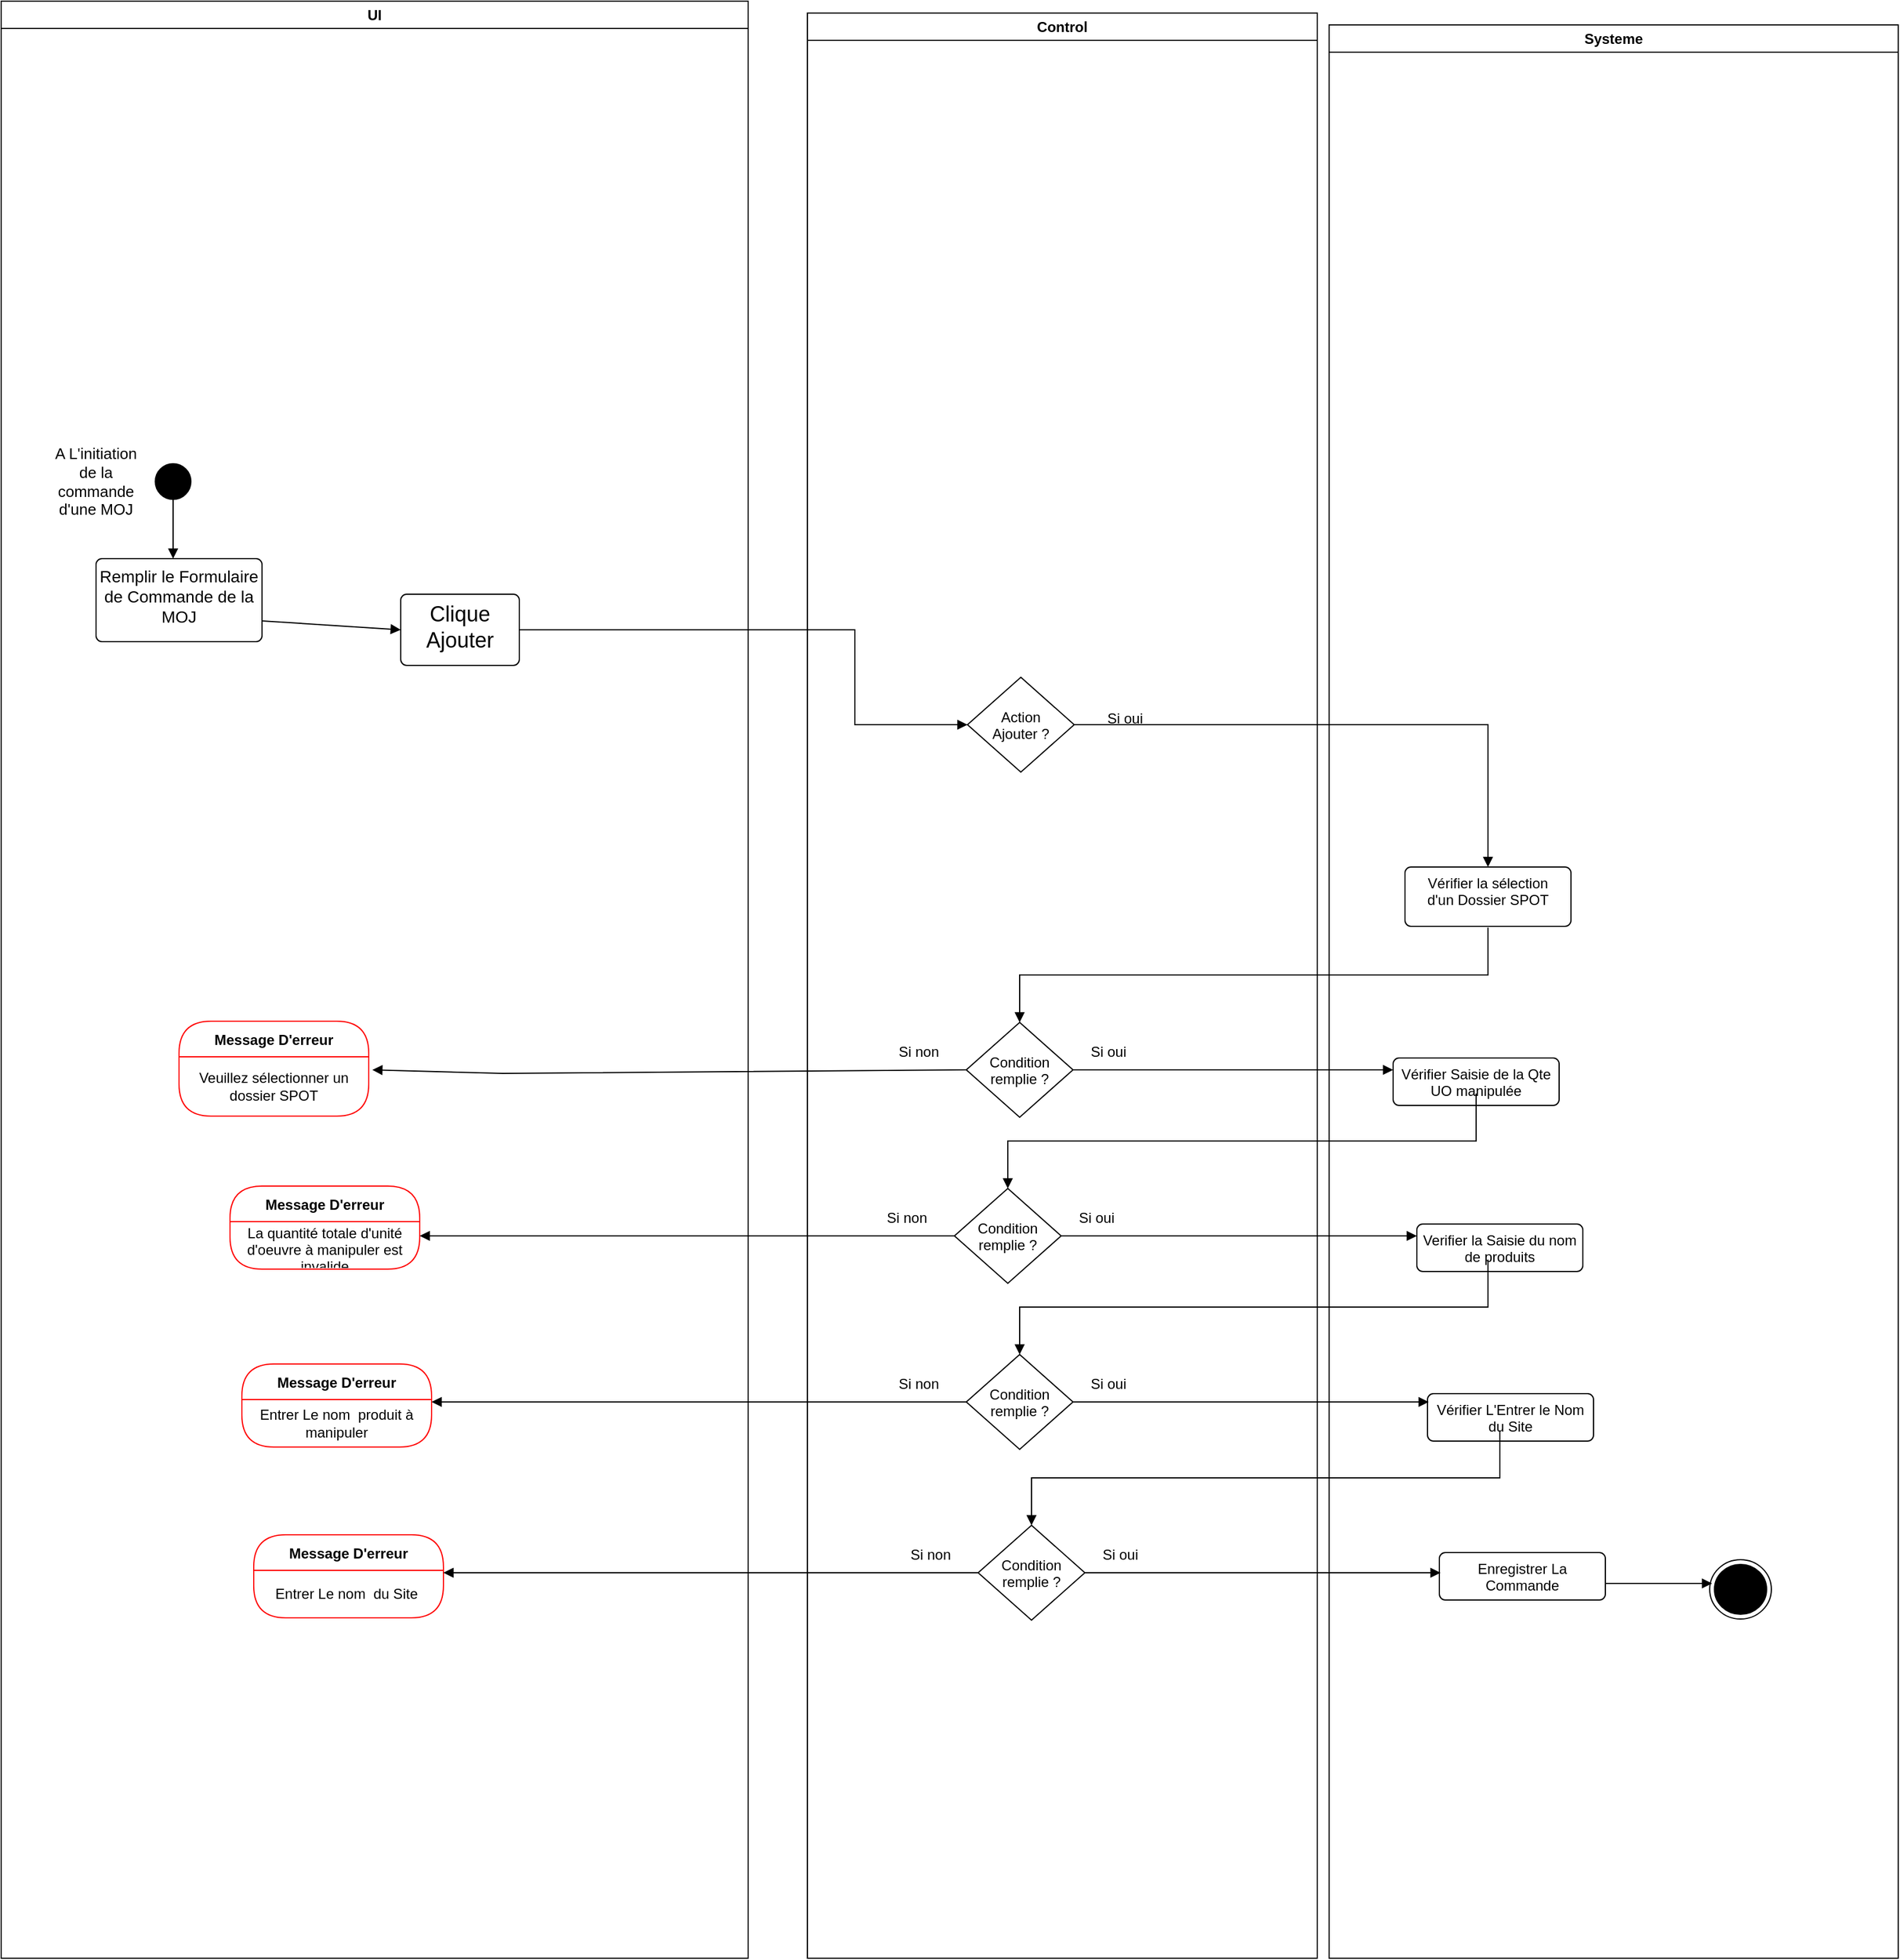 <mxfile version="24.6.4" type="github">
  <diagram name="Page-1" id="N0sai5rMrrY0F3zr6f8l">
    <mxGraphModel dx="2039" dy="1472" grid="1" gridSize="10" guides="1" tooltips="1" connect="1" arrows="1" fold="1" page="1" pageScale="1" pageWidth="827" pageHeight="1169" math="0" shadow="0">
      <root>
        <mxCell id="0" />
        <mxCell id="1" parent="0" />
        <mxCell id="fCrDYHlRK2Hdh-oU7TC4-1" value="UI" style="swimlane;whiteSpace=wrap;html=1;" vertex="1" parent="1">
          <mxGeometry x="-780" y="50" width="630" height="1650" as="geometry">
            <mxRectangle x="-800" y="40" width="140" height="30" as="alternateBounds" />
          </mxGeometry>
        </mxCell>
        <mxCell id="fCrDYHlRK2Hdh-oU7TC4-2" value="" style="ellipse;fillColor=strokeColor;html=1;" vertex="1" parent="fCrDYHlRK2Hdh-oU7TC4-1">
          <mxGeometry x="130" y="390" width="30" height="30" as="geometry" />
        </mxCell>
        <mxCell id="fCrDYHlRK2Hdh-oU7TC4-3" value="" style="html=1;verticalAlign=bottom;labelBackgroundColor=none;endArrow=block;endFill=1;rounded=0;exitX=0.5;exitY=1;exitDx=0;exitDy=0;" edge="1" parent="fCrDYHlRK2Hdh-oU7TC4-1" source="fCrDYHlRK2Hdh-oU7TC4-2">
          <mxGeometry width="160" relative="1" as="geometry">
            <mxPoint x="170" y="650" as="sourcePoint" />
            <mxPoint x="145" y="470" as="targetPoint" />
          </mxGeometry>
        </mxCell>
        <mxCell id="fCrDYHlRK2Hdh-oU7TC4-4" value="&lt;span style=&quot;font-size: 13px;&quot;&gt;A L&#39;initiation de la commande d&#39;une MOJ&lt;/span&gt;" style="text;html=1;align=center;verticalAlign=middle;whiteSpace=wrap;rounded=0;" vertex="1" parent="fCrDYHlRK2Hdh-oU7TC4-1">
          <mxGeometry x="40" y="360" width="80" height="90" as="geometry" />
        </mxCell>
        <mxCell id="fCrDYHlRK2Hdh-oU7TC4-5" value="&lt;font style=&quot;font-size: 14px;&quot;&gt;Remplir le Formulaire de Commande de la MOJ&lt;/font&gt;" style="html=1;align=center;verticalAlign=top;rounded=1;absoluteArcSize=1;arcSize=10;dashed=0;whiteSpace=wrap;" vertex="1" parent="fCrDYHlRK2Hdh-oU7TC4-1">
          <mxGeometry x="80" y="470" width="140" height="70" as="geometry" />
        </mxCell>
        <mxCell id="fCrDYHlRK2Hdh-oU7TC4-6" value="Message D&#39;erreur" style="swimlane;fontStyle=1;align=center;verticalAlign=middle;childLayout=stackLayout;horizontal=1;startSize=30;horizontalStack=0;resizeParent=0;resizeLast=1;container=0;fontColor=#000000;collapsible=0;rounded=1;arcSize=30;strokeColor=#ff0000;fillColor=#ffffff;swimlaneFillColor=#ffffff;dropTarget=0;labelBorderColor=none;labelBackgroundColor=none;" vertex="1" parent="fCrDYHlRK2Hdh-oU7TC4-1">
          <mxGeometry x="193" y="999" width="160" height="70" as="geometry" />
        </mxCell>
        <mxCell id="fCrDYHlRK2Hdh-oU7TC4-7" value="La quantité totale d&#39;unité d&#39;oeuvre à manipuler est invalide" style="text;html=1;strokeColor=none;fillColor=none;align=center;verticalAlign=middle;spacingLeft=4;spacingRight=4;whiteSpace=wrap;overflow=hidden;rotatable=0;fontColor=#000000;" vertex="1" parent="fCrDYHlRK2Hdh-oU7TC4-6">
          <mxGeometry y="30" width="160" height="40" as="geometry" />
        </mxCell>
        <mxCell id="fCrDYHlRK2Hdh-oU7TC4-8" value="&lt;font style=&quot;font-size: 18px;&quot;&gt;Clique Ajouter&lt;/font&gt;" style="html=1;align=center;verticalAlign=top;rounded=1;absoluteArcSize=1;arcSize=10;dashed=0;whiteSpace=wrap;" vertex="1" parent="fCrDYHlRK2Hdh-oU7TC4-1">
          <mxGeometry x="337" y="500" width="100" height="60" as="geometry" />
        </mxCell>
        <mxCell id="fCrDYHlRK2Hdh-oU7TC4-9" value="" style="html=1;verticalAlign=bottom;labelBackgroundColor=none;endArrow=block;endFill=1;rounded=0;entryX=0;entryY=0.5;entryDx=0;entryDy=0;exitX=1;exitY=0.75;exitDx=0;exitDy=0;" edge="1" parent="fCrDYHlRK2Hdh-oU7TC4-1" source="fCrDYHlRK2Hdh-oU7TC4-5" target="fCrDYHlRK2Hdh-oU7TC4-8">
          <mxGeometry width="160" relative="1" as="geometry">
            <mxPoint x="231" y="509.44" as="sourcePoint" />
            <mxPoint x="347" y="429" as="targetPoint" />
          </mxGeometry>
        </mxCell>
        <mxCell id="fCrDYHlRK2Hdh-oU7TC4-10" value="Message D&#39;erreur" style="swimlane;fontStyle=1;align=center;verticalAlign=middle;childLayout=stackLayout;horizontal=1;startSize=30;horizontalStack=0;resizeParent=0;resizeLast=1;container=0;fontColor=#000000;collapsible=0;rounded=1;arcSize=30;strokeColor=#ff0000;fillColor=#ffffff;swimlaneFillColor=#ffffff;dropTarget=0;labelBorderColor=none;labelBackgroundColor=none;" vertex="1" parent="fCrDYHlRK2Hdh-oU7TC4-1">
          <mxGeometry x="150" y="860" width="160" height="80" as="geometry" />
        </mxCell>
        <mxCell id="fCrDYHlRK2Hdh-oU7TC4-11" value="Veuillez sélectionner un dossier SPOT" style="text;html=1;strokeColor=none;fillColor=none;align=center;verticalAlign=middle;spacingLeft=4;spacingRight=4;whiteSpace=wrap;overflow=hidden;rotatable=0;fontColor=#000000;" vertex="1" parent="fCrDYHlRK2Hdh-oU7TC4-10">
          <mxGeometry y="30" width="160" height="50" as="geometry" />
        </mxCell>
        <mxCell id="fCrDYHlRK2Hdh-oU7TC4-12" value="Control" style="swimlane;whiteSpace=wrap;html=1;" vertex="1" parent="1">
          <mxGeometry x="-100" y="60" width="430" height="1640" as="geometry">
            <mxRectangle x="90" y="40" width="90" height="30" as="alternateBounds" />
          </mxGeometry>
        </mxCell>
        <mxCell id="fCrDYHlRK2Hdh-oU7TC4-13" value="Action&#xa;Ajouter ?" style="rhombus;" vertex="1" parent="fCrDYHlRK2Hdh-oU7TC4-12">
          <mxGeometry x="135" y="560" width="90" height="80" as="geometry" />
        </mxCell>
        <mxCell id="fCrDYHlRK2Hdh-oU7TC4-14" value="Si oui" style="text;html=1;align=center;verticalAlign=middle;whiteSpace=wrap;rounded=0;" vertex="1" parent="fCrDYHlRK2Hdh-oU7TC4-12">
          <mxGeometry x="238" y="580" width="60" height="30" as="geometry" />
        </mxCell>
        <mxCell id="fCrDYHlRK2Hdh-oU7TC4-15" value="Systeme" style="swimlane;whiteSpace=wrap;html=1;" vertex="1" parent="1">
          <mxGeometry x="340" y="70" width="480" height="1630" as="geometry" />
        </mxCell>
        <mxCell id="fCrDYHlRK2Hdh-oU7TC4-16" value="Vérifier la sélection d&#39;un&lt;span style=&quot;background-color: initial;&quot;&gt;&amp;nbsp;Dossier SPOT&lt;/span&gt;" style="html=1;align=center;verticalAlign=top;rounded=1;absoluteArcSize=1;arcSize=10;dashed=0;whiteSpace=wrap;" vertex="1" parent="fCrDYHlRK2Hdh-oU7TC4-15">
          <mxGeometry x="64" y="710" width="140" height="50" as="geometry" />
        </mxCell>
        <mxCell id="fCrDYHlRK2Hdh-oU7TC4-17" value="Vérifier Saisie de la Qte UO manipulée" style="html=1;align=center;verticalAlign=top;rounded=1;absoluteArcSize=1;arcSize=10;dashed=0;whiteSpace=wrap;" vertex="1" parent="fCrDYHlRK2Hdh-oU7TC4-15">
          <mxGeometry x="54" y="871" width="140" height="40" as="geometry" />
        </mxCell>
        <mxCell id="fCrDYHlRK2Hdh-oU7TC4-18" value="Verifier la Saisie du nom de produits" style="html=1;align=center;verticalAlign=top;rounded=1;absoluteArcSize=1;arcSize=10;dashed=0;whiteSpace=wrap;" vertex="1" parent="fCrDYHlRK2Hdh-oU7TC4-15">
          <mxGeometry x="74" y="1011" width="140" height="40" as="geometry" />
        </mxCell>
        <mxCell id="fCrDYHlRK2Hdh-oU7TC4-19" value="Vérifier L&#39;Entrer le Nom du Site" style="html=1;align=center;verticalAlign=top;rounded=1;absoluteArcSize=1;arcSize=10;dashed=0;whiteSpace=wrap;" vertex="1" parent="fCrDYHlRK2Hdh-oU7TC4-15">
          <mxGeometry x="83" y="1154" width="140" height="40" as="geometry" />
        </mxCell>
        <mxCell id="fCrDYHlRK2Hdh-oU7TC4-20" value="" style="ellipse;html=1;shape=endState;fillColor=strokeColor;" vertex="1" parent="fCrDYHlRK2Hdh-oU7TC4-15">
          <mxGeometry x="321" y="1294" width="52" height="50" as="geometry" />
        </mxCell>
        <mxCell id="fCrDYHlRK2Hdh-oU7TC4-21" value="" style="html=1;verticalAlign=bottom;labelBackgroundColor=none;endArrow=block;endFill=1;rounded=0;" edge="1" parent="fCrDYHlRK2Hdh-oU7TC4-15">
          <mxGeometry width="160" relative="1" as="geometry">
            <mxPoint x="233" y="1314" as="sourcePoint" />
            <mxPoint x="323" y="1314" as="targetPoint" />
          </mxGeometry>
        </mxCell>
        <mxCell id="fCrDYHlRK2Hdh-oU7TC4-22" value="Condition&#xa;remplie ?" style="rhombus;" vertex="1" parent="1">
          <mxGeometry x="34" y="911" width="90" height="80" as="geometry" />
        </mxCell>
        <mxCell id="fCrDYHlRK2Hdh-oU7TC4-23" value="" style="html=1;verticalAlign=bottom;labelBackgroundColor=none;endArrow=block;endFill=1;rounded=0;entryX=0.5;entryY=0;entryDx=0;entryDy=0;exitX=0.571;exitY=1;exitDx=0;exitDy=0;exitPerimeter=0;" edge="1" parent="1" target="fCrDYHlRK2Hdh-oU7TC4-22">
          <mxGeometry width="160" relative="1" as="geometry">
            <mxPoint x="474" y="831" as="sourcePoint" />
            <mxPoint x="484" y="901" as="targetPoint" />
            <Array as="points">
              <mxPoint x="474" y="871" />
              <mxPoint x="79" y="871" />
            </Array>
          </mxGeometry>
        </mxCell>
        <mxCell id="fCrDYHlRK2Hdh-oU7TC4-24" value="Si non" style="text;html=1;align=center;verticalAlign=middle;whiteSpace=wrap;rounded=0;" vertex="1" parent="1">
          <mxGeometry x="-36" y="921" width="60" height="30" as="geometry" />
        </mxCell>
        <mxCell id="fCrDYHlRK2Hdh-oU7TC4-25" value="Si oui" style="text;html=1;align=center;verticalAlign=middle;whiteSpace=wrap;rounded=0;" vertex="1" parent="1">
          <mxGeometry x="124" y="921" width="60" height="30" as="geometry" />
        </mxCell>
        <mxCell id="fCrDYHlRK2Hdh-oU7TC4-26" value="" style="html=1;verticalAlign=bottom;labelBackgroundColor=none;endArrow=block;endFill=1;rounded=0;exitX=1;exitY=0.5;exitDx=0;exitDy=0;exitPerimeter=0;" edge="1" parent="1">
          <mxGeometry width="160" relative="1" as="geometry">
            <mxPoint x="124" y="951" as="sourcePoint" />
            <mxPoint x="394" y="951" as="targetPoint" />
            <Array as="points" />
          </mxGeometry>
        </mxCell>
        <mxCell id="fCrDYHlRK2Hdh-oU7TC4-27" value="" style="html=1;verticalAlign=bottom;labelBackgroundColor=none;endArrow=block;endFill=1;rounded=0;exitX=0;exitY=0.5;exitDx=0;exitDy=0;" edge="1" parent="1">
          <mxGeometry width="160" relative="1" as="geometry">
            <mxPoint x="34" y="951" as="sourcePoint" />
            <mxPoint x="-467" y="951" as="targetPoint" />
            <Array as="points">
              <mxPoint x="-357" y="954" />
            </Array>
          </mxGeometry>
        </mxCell>
        <mxCell id="fCrDYHlRK2Hdh-oU7TC4-28" value="Condition&#xa;remplie ?" style="rhombus;" vertex="1" parent="1">
          <mxGeometry x="24" y="1051" width="90" height="80" as="geometry" />
        </mxCell>
        <mxCell id="fCrDYHlRK2Hdh-oU7TC4-29" value="Si non" style="text;html=1;align=center;verticalAlign=middle;whiteSpace=wrap;rounded=0;" vertex="1" parent="1">
          <mxGeometry x="-46" y="1061" width="60" height="30" as="geometry" />
        </mxCell>
        <mxCell id="fCrDYHlRK2Hdh-oU7TC4-30" value="Si oui" style="text;html=1;align=center;verticalAlign=middle;whiteSpace=wrap;rounded=0;" vertex="1" parent="1">
          <mxGeometry x="114" y="1061" width="60" height="30" as="geometry" />
        </mxCell>
        <mxCell id="fCrDYHlRK2Hdh-oU7TC4-31" value="" style="html=1;verticalAlign=bottom;labelBackgroundColor=none;endArrow=block;endFill=1;rounded=0;entryX=0.5;entryY=0;entryDx=0;entryDy=0;exitX=0.571;exitY=1;exitDx=0;exitDy=0;exitPerimeter=0;" edge="1" parent="1" target="fCrDYHlRK2Hdh-oU7TC4-28">
          <mxGeometry width="160" relative="1" as="geometry">
            <mxPoint x="464" y="971" as="sourcePoint" />
            <mxPoint x="474" y="1041" as="targetPoint" />
            <Array as="points">
              <mxPoint x="464" y="1011" />
              <mxPoint x="69" y="1011" />
            </Array>
          </mxGeometry>
        </mxCell>
        <mxCell id="fCrDYHlRK2Hdh-oU7TC4-32" value="" style="html=1;verticalAlign=bottom;labelBackgroundColor=none;endArrow=block;endFill=1;rounded=0;exitX=1;exitY=0.5;exitDx=0;exitDy=0;exitPerimeter=0;" edge="1" parent="1" source="fCrDYHlRK2Hdh-oU7TC4-28">
          <mxGeometry width="160" relative="1" as="geometry">
            <mxPoint x="114" y="1083" as="sourcePoint" />
            <mxPoint x="414" y="1091" as="targetPoint" />
            <Array as="points">
              <mxPoint x="334" y="1091" />
            </Array>
          </mxGeometry>
        </mxCell>
        <mxCell id="fCrDYHlRK2Hdh-oU7TC4-33" value="" style="html=1;verticalAlign=bottom;labelBackgroundColor=none;endArrow=block;endFill=1;rounded=0;exitX=0;exitY=0.5;exitDx=0;exitDy=0;" edge="1" parent="1" source="fCrDYHlRK2Hdh-oU7TC4-28">
          <mxGeometry width="160" relative="1" as="geometry">
            <mxPoint x="24" y="1080" as="sourcePoint" />
            <mxPoint x="-427" y="1091" as="targetPoint" />
            <Array as="points" />
          </mxGeometry>
        </mxCell>
        <mxCell id="fCrDYHlRK2Hdh-oU7TC4-34" value="Message D&#39;erreur" style="swimlane;fontStyle=1;align=center;verticalAlign=middle;childLayout=stackLayout;horizontal=1;startSize=30;horizontalStack=0;resizeParent=0;resizeLast=1;container=0;fontColor=#000000;collapsible=0;rounded=1;arcSize=30;strokeColor=#ff0000;fillColor=#ffffff;swimlaneFillColor=#ffffff;dropTarget=0;labelBorderColor=none;labelBackgroundColor=none;" vertex="1" parent="1">
          <mxGeometry x="-577" y="1199" width="160" height="70" as="geometry" />
        </mxCell>
        <mxCell id="fCrDYHlRK2Hdh-oU7TC4-35" value="Entrer Le nom&amp;nbsp; produit à manipuler" style="text;html=1;strokeColor=none;fillColor=none;align=center;verticalAlign=middle;spacingLeft=4;spacingRight=4;whiteSpace=wrap;overflow=hidden;rotatable=0;fontColor=#000000;" vertex="1" parent="fCrDYHlRK2Hdh-oU7TC4-34">
          <mxGeometry y="30" width="160" height="40" as="geometry" />
        </mxCell>
        <mxCell id="fCrDYHlRK2Hdh-oU7TC4-36" value="Condition&#xa;remplie ?" style="rhombus;" vertex="1" parent="1">
          <mxGeometry x="34" y="1191" width="90" height="80" as="geometry" />
        </mxCell>
        <mxCell id="fCrDYHlRK2Hdh-oU7TC4-37" value="Si non" style="text;html=1;align=center;verticalAlign=middle;whiteSpace=wrap;rounded=0;" vertex="1" parent="1">
          <mxGeometry x="-36" y="1201" width="60" height="30" as="geometry" />
        </mxCell>
        <mxCell id="fCrDYHlRK2Hdh-oU7TC4-38" value="Si oui" style="text;html=1;align=center;verticalAlign=middle;whiteSpace=wrap;rounded=0;" vertex="1" parent="1">
          <mxGeometry x="124" y="1201" width="60" height="30" as="geometry" />
        </mxCell>
        <mxCell id="fCrDYHlRK2Hdh-oU7TC4-39" value="" style="html=1;verticalAlign=bottom;labelBackgroundColor=none;endArrow=block;endFill=1;rounded=0;entryX=0.5;entryY=0;entryDx=0;entryDy=0;exitX=0.571;exitY=1;exitDx=0;exitDy=0;exitPerimeter=0;" edge="1" parent="1" target="fCrDYHlRK2Hdh-oU7TC4-36">
          <mxGeometry width="160" relative="1" as="geometry">
            <mxPoint x="474" y="1111" as="sourcePoint" />
            <mxPoint x="484" y="1181" as="targetPoint" />
            <Array as="points">
              <mxPoint x="474" y="1151" />
              <mxPoint x="79" y="1151" />
            </Array>
          </mxGeometry>
        </mxCell>
        <mxCell id="fCrDYHlRK2Hdh-oU7TC4-40" value="" style="html=1;verticalAlign=bottom;labelBackgroundColor=none;endArrow=block;endFill=1;rounded=0;exitX=1;exitY=0.5;exitDx=0;exitDy=0;exitPerimeter=0;" edge="1" parent="1" source="fCrDYHlRK2Hdh-oU7TC4-36">
          <mxGeometry width="160" relative="1" as="geometry">
            <mxPoint x="124" y="1223" as="sourcePoint" />
            <mxPoint x="424" y="1231" as="targetPoint" />
            <Array as="points">
              <mxPoint x="344" y="1231" />
            </Array>
          </mxGeometry>
        </mxCell>
        <mxCell id="fCrDYHlRK2Hdh-oU7TC4-41" value="" style="html=1;verticalAlign=bottom;labelBackgroundColor=none;endArrow=block;endFill=1;rounded=0;exitX=0;exitY=0.5;exitDx=0;exitDy=0;" edge="1" parent="1" source="fCrDYHlRK2Hdh-oU7TC4-36">
          <mxGeometry width="160" relative="1" as="geometry">
            <mxPoint x="34" y="1220" as="sourcePoint" />
            <mxPoint x="-417" y="1231" as="targetPoint" />
            <Array as="points" />
          </mxGeometry>
        </mxCell>
        <mxCell id="fCrDYHlRK2Hdh-oU7TC4-42" value="Enregistrer La Commande" style="html=1;align=center;verticalAlign=top;rounded=1;absoluteArcSize=1;arcSize=10;dashed=0;whiteSpace=wrap;" vertex="1" parent="1">
          <mxGeometry x="433" y="1358" width="140" height="40" as="geometry" />
        </mxCell>
        <mxCell id="fCrDYHlRK2Hdh-oU7TC4-43" value="Message D&#39;erreur" style="swimlane;fontStyle=1;align=center;verticalAlign=middle;childLayout=stackLayout;horizontal=1;startSize=30;horizontalStack=0;resizeParent=0;resizeLast=1;container=0;fontColor=#000000;collapsible=0;rounded=1;arcSize=30;strokeColor=#ff0000;fillColor=#ffffff;swimlaneFillColor=#ffffff;dropTarget=0;labelBorderColor=none;labelBackgroundColor=none;" vertex="1" parent="1">
          <mxGeometry x="-567" y="1343" width="160" height="70" as="geometry" />
        </mxCell>
        <mxCell id="fCrDYHlRK2Hdh-oU7TC4-44" value="Entrer Le nom&amp;nbsp; du Site&amp;nbsp;" style="text;html=1;strokeColor=none;fillColor=none;align=center;verticalAlign=middle;spacingLeft=4;spacingRight=4;whiteSpace=wrap;overflow=hidden;rotatable=0;fontColor=#000000;" vertex="1" parent="fCrDYHlRK2Hdh-oU7TC4-43">
          <mxGeometry y="30" width="160" height="40" as="geometry" />
        </mxCell>
        <mxCell id="fCrDYHlRK2Hdh-oU7TC4-45" value="Condition&#xa;remplie ?" style="rhombus;" vertex="1" parent="1">
          <mxGeometry x="44" y="1335" width="90" height="80" as="geometry" />
        </mxCell>
        <mxCell id="fCrDYHlRK2Hdh-oU7TC4-46" value="Si non" style="text;html=1;align=center;verticalAlign=middle;whiteSpace=wrap;rounded=0;" vertex="1" parent="1">
          <mxGeometry x="-26" y="1345" width="60" height="30" as="geometry" />
        </mxCell>
        <mxCell id="fCrDYHlRK2Hdh-oU7TC4-47" value="Si oui" style="text;html=1;align=center;verticalAlign=middle;whiteSpace=wrap;rounded=0;" vertex="1" parent="1">
          <mxGeometry x="134" y="1345" width="60" height="30" as="geometry" />
        </mxCell>
        <mxCell id="fCrDYHlRK2Hdh-oU7TC4-48" value="" style="html=1;verticalAlign=bottom;labelBackgroundColor=none;endArrow=block;endFill=1;rounded=0;entryX=0.5;entryY=0;entryDx=0;entryDy=0;exitX=0.571;exitY=1;exitDx=0;exitDy=0;exitPerimeter=0;" edge="1" parent="1" target="fCrDYHlRK2Hdh-oU7TC4-45">
          <mxGeometry width="160" relative="1" as="geometry">
            <mxPoint x="484" y="1255" as="sourcePoint" />
            <mxPoint x="494" y="1325" as="targetPoint" />
            <Array as="points">
              <mxPoint x="484" y="1295" />
              <mxPoint x="89" y="1295" />
            </Array>
          </mxGeometry>
        </mxCell>
        <mxCell id="fCrDYHlRK2Hdh-oU7TC4-49" value="" style="html=1;verticalAlign=bottom;labelBackgroundColor=none;endArrow=block;endFill=1;rounded=0;exitX=1;exitY=0.5;exitDx=0;exitDy=0;exitPerimeter=0;" edge="1" parent="1" source="fCrDYHlRK2Hdh-oU7TC4-45">
          <mxGeometry width="160" relative="1" as="geometry">
            <mxPoint x="134" y="1367" as="sourcePoint" />
            <mxPoint x="434" y="1375" as="targetPoint" />
            <Array as="points">
              <mxPoint x="354" y="1375" />
            </Array>
          </mxGeometry>
        </mxCell>
        <mxCell id="fCrDYHlRK2Hdh-oU7TC4-50" value="" style="html=1;verticalAlign=bottom;labelBackgroundColor=none;endArrow=block;endFill=1;rounded=0;exitX=0;exitY=0.5;exitDx=0;exitDy=0;" edge="1" parent="1" source="fCrDYHlRK2Hdh-oU7TC4-45">
          <mxGeometry width="160" relative="1" as="geometry">
            <mxPoint x="44" y="1364" as="sourcePoint" />
            <mxPoint x="-407" y="1375" as="targetPoint" />
            <Array as="points" />
          </mxGeometry>
        </mxCell>
        <mxCell id="fCrDYHlRK2Hdh-oU7TC4-51" value="" style="html=1;verticalAlign=bottom;labelBackgroundColor=none;endArrow=block;endFill=1;rounded=0;exitX=1;exitY=0.5;exitDx=0;exitDy=0;entryX=0;entryY=0.5;entryDx=0;entryDy=0;" edge="1" parent="1" source="fCrDYHlRK2Hdh-oU7TC4-8" target="fCrDYHlRK2Hdh-oU7TC4-13">
          <mxGeometry width="160" relative="1" as="geometry">
            <mxPoint x="-360" y="750" as="sourcePoint" />
            <mxPoint x="-200" y="750" as="targetPoint" />
            <Array as="points">
              <mxPoint x="-60" y="580" />
              <mxPoint x="-60" y="660" />
            </Array>
          </mxGeometry>
        </mxCell>
        <mxCell id="fCrDYHlRK2Hdh-oU7TC4-52" value="" style="html=1;verticalAlign=bottom;labelBackgroundColor=none;endArrow=block;endFill=1;rounded=0;exitX=1;exitY=0.5;exitDx=0;exitDy=0;entryX=0.5;entryY=0;entryDx=0;entryDy=0;" edge="1" parent="1" source="fCrDYHlRK2Hdh-oU7TC4-13" target="fCrDYHlRK2Hdh-oU7TC4-16">
          <mxGeometry width="160" relative="1" as="geometry">
            <mxPoint x="134" y="810" as="sourcePoint" />
            <mxPoint x="404" y="810" as="targetPoint" />
            <Array as="points">
              <mxPoint x="474" y="660" />
            </Array>
          </mxGeometry>
        </mxCell>
      </root>
    </mxGraphModel>
  </diagram>
</mxfile>

